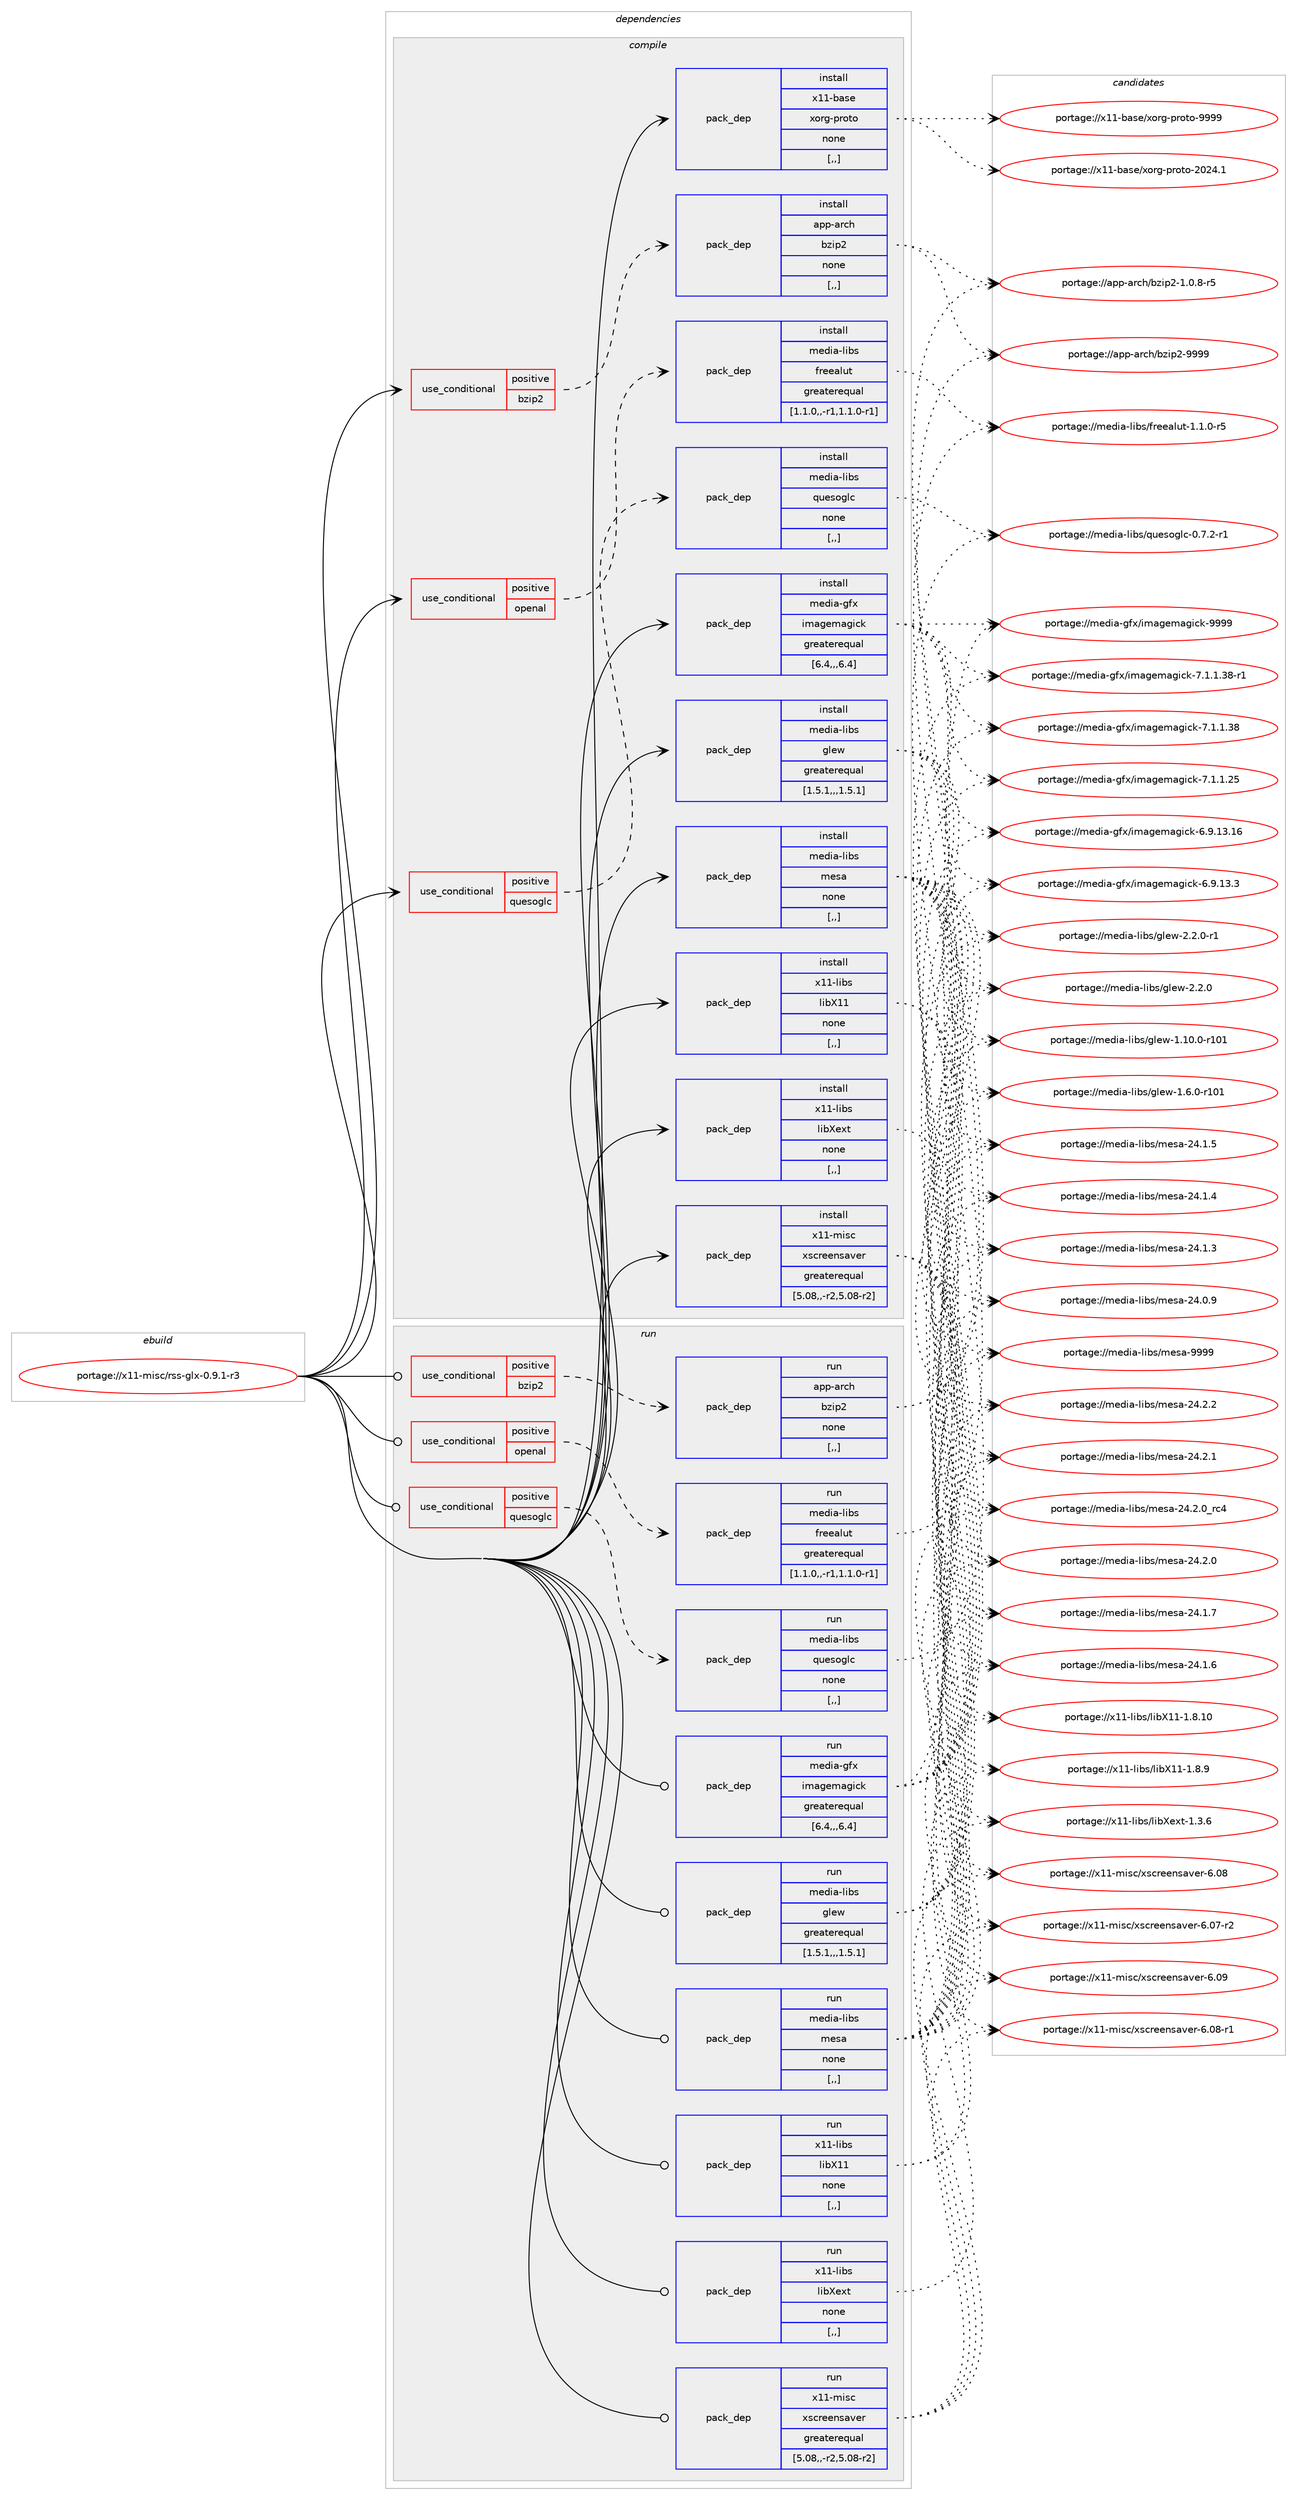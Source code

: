 digraph prolog {

# *************
# Graph options
# *************

newrank=true;
concentrate=true;
compound=true;
graph [rankdir=LR,fontname=Helvetica,fontsize=10,ranksep=1.5];#, ranksep=2.5, nodesep=0.2];
edge  [arrowhead=vee];
node  [fontname=Helvetica,fontsize=10];

# **********
# The ebuild
# **********

subgraph cluster_leftcol {
color=gray;
label=<<i>ebuild</i>>;
id [label="portage://x11-misc/rss-glx-0.9.1-r3", color=red, width=4, href="../x11-misc/rss-glx-0.9.1-r3.svg"];
}

# ****************
# The dependencies
# ****************

subgraph cluster_midcol {
color=gray;
label=<<i>dependencies</i>>;
subgraph cluster_compile {
fillcolor="#eeeeee";
style=filled;
label=<<i>compile</i>>;
subgraph cond257186 {
dependency974671 [label=<<TABLE BORDER="0" CELLBORDER="1" CELLSPACING="0" CELLPADDING="4"><TR><TD ROWSPAN="3" CELLPADDING="10">use_conditional</TD></TR><TR><TD>positive</TD></TR><TR><TD>bzip2</TD></TR></TABLE>>, shape=none, color=red];
subgraph pack710345 {
dependency974672 [label=<<TABLE BORDER="0" CELLBORDER="1" CELLSPACING="0" CELLPADDING="4" WIDTH="220"><TR><TD ROWSPAN="6" CELLPADDING="30">pack_dep</TD></TR><TR><TD WIDTH="110">install</TD></TR><TR><TD>app-arch</TD></TR><TR><TD>bzip2</TD></TR><TR><TD>none</TD></TR><TR><TD>[,,]</TD></TR></TABLE>>, shape=none, color=blue];
}
dependency974671:e -> dependency974672:w [weight=20,style="dashed",arrowhead="vee"];
}
id:e -> dependency974671:w [weight=20,style="solid",arrowhead="vee"];
subgraph cond257187 {
dependency974673 [label=<<TABLE BORDER="0" CELLBORDER="1" CELLSPACING="0" CELLPADDING="4"><TR><TD ROWSPAN="3" CELLPADDING="10">use_conditional</TD></TR><TR><TD>positive</TD></TR><TR><TD>openal</TD></TR></TABLE>>, shape=none, color=red];
subgraph pack710346 {
dependency974674 [label=<<TABLE BORDER="0" CELLBORDER="1" CELLSPACING="0" CELLPADDING="4" WIDTH="220"><TR><TD ROWSPAN="6" CELLPADDING="30">pack_dep</TD></TR><TR><TD WIDTH="110">install</TD></TR><TR><TD>media-libs</TD></TR><TR><TD>freealut</TD></TR><TR><TD>greaterequal</TD></TR><TR><TD>[1.1.0,,-r1,1.1.0-r1]</TD></TR></TABLE>>, shape=none, color=blue];
}
dependency974673:e -> dependency974674:w [weight=20,style="dashed",arrowhead="vee"];
}
id:e -> dependency974673:w [weight=20,style="solid",arrowhead="vee"];
subgraph cond257188 {
dependency974675 [label=<<TABLE BORDER="0" CELLBORDER="1" CELLSPACING="0" CELLPADDING="4"><TR><TD ROWSPAN="3" CELLPADDING="10">use_conditional</TD></TR><TR><TD>positive</TD></TR><TR><TD>quesoglc</TD></TR></TABLE>>, shape=none, color=red];
subgraph pack710347 {
dependency974676 [label=<<TABLE BORDER="0" CELLBORDER="1" CELLSPACING="0" CELLPADDING="4" WIDTH="220"><TR><TD ROWSPAN="6" CELLPADDING="30">pack_dep</TD></TR><TR><TD WIDTH="110">install</TD></TR><TR><TD>media-libs</TD></TR><TR><TD>quesoglc</TD></TR><TR><TD>none</TD></TR><TR><TD>[,,]</TD></TR></TABLE>>, shape=none, color=blue];
}
dependency974675:e -> dependency974676:w [weight=20,style="dashed",arrowhead="vee"];
}
id:e -> dependency974675:w [weight=20,style="solid",arrowhead="vee"];
subgraph pack710348 {
dependency974677 [label=<<TABLE BORDER="0" CELLBORDER="1" CELLSPACING="0" CELLPADDING="4" WIDTH="220"><TR><TD ROWSPAN="6" CELLPADDING="30">pack_dep</TD></TR><TR><TD WIDTH="110">install</TD></TR><TR><TD>media-gfx</TD></TR><TR><TD>imagemagick</TD></TR><TR><TD>greaterequal</TD></TR><TR><TD>[6.4,,,6.4]</TD></TR></TABLE>>, shape=none, color=blue];
}
id:e -> dependency974677:w [weight=20,style="solid",arrowhead="vee"];
subgraph pack710349 {
dependency974678 [label=<<TABLE BORDER="0" CELLBORDER="1" CELLSPACING="0" CELLPADDING="4" WIDTH="220"><TR><TD ROWSPAN="6" CELLPADDING="30">pack_dep</TD></TR><TR><TD WIDTH="110">install</TD></TR><TR><TD>media-libs</TD></TR><TR><TD>glew</TD></TR><TR><TD>greaterequal</TD></TR><TR><TD>[1.5.1,,,1.5.1]</TD></TR></TABLE>>, shape=none, color=blue];
}
id:e -> dependency974678:w [weight=20,style="solid",arrowhead="vee"];
subgraph pack710350 {
dependency974679 [label=<<TABLE BORDER="0" CELLBORDER="1" CELLSPACING="0" CELLPADDING="4" WIDTH="220"><TR><TD ROWSPAN="6" CELLPADDING="30">pack_dep</TD></TR><TR><TD WIDTH="110">install</TD></TR><TR><TD>media-libs</TD></TR><TR><TD>mesa</TD></TR><TR><TD>none</TD></TR><TR><TD>[,,]</TD></TR></TABLE>>, shape=none, color=blue];
}
id:e -> dependency974679:w [weight=20,style="solid",arrowhead="vee"];
subgraph pack710351 {
dependency974680 [label=<<TABLE BORDER="0" CELLBORDER="1" CELLSPACING="0" CELLPADDING="4" WIDTH="220"><TR><TD ROWSPAN="6" CELLPADDING="30">pack_dep</TD></TR><TR><TD WIDTH="110">install</TD></TR><TR><TD>x11-base</TD></TR><TR><TD>xorg-proto</TD></TR><TR><TD>none</TD></TR><TR><TD>[,,]</TD></TR></TABLE>>, shape=none, color=blue];
}
id:e -> dependency974680:w [weight=20,style="solid",arrowhead="vee"];
subgraph pack710352 {
dependency974681 [label=<<TABLE BORDER="0" CELLBORDER="1" CELLSPACING="0" CELLPADDING="4" WIDTH="220"><TR><TD ROWSPAN="6" CELLPADDING="30">pack_dep</TD></TR><TR><TD WIDTH="110">install</TD></TR><TR><TD>x11-libs</TD></TR><TR><TD>libX11</TD></TR><TR><TD>none</TD></TR><TR><TD>[,,]</TD></TR></TABLE>>, shape=none, color=blue];
}
id:e -> dependency974681:w [weight=20,style="solid",arrowhead="vee"];
subgraph pack710353 {
dependency974682 [label=<<TABLE BORDER="0" CELLBORDER="1" CELLSPACING="0" CELLPADDING="4" WIDTH="220"><TR><TD ROWSPAN="6" CELLPADDING="30">pack_dep</TD></TR><TR><TD WIDTH="110">install</TD></TR><TR><TD>x11-libs</TD></TR><TR><TD>libXext</TD></TR><TR><TD>none</TD></TR><TR><TD>[,,]</TD></TR></TABLE>>, shape=none, color=blue];
}
id:e -> dependency974682:w [weight=20,style="solid",arrowhead="vee"];
subgraph pack710354 {
dependency974683 [label=<<TABLE BORDER="0" CELLBORDER="1" CELLSPACING="0" CELLPADDING="4" WIDTH="220"><TR><TD ROWSPAN="6" CELLPADDING="30">pack_dep</TD></TR><TR><TD WIDTH="110">install</TD></TR><TR><TD>x11-misc</TD></TR><TR><TD>xscreensaver</TD></TR><TR><TD>greaterequal</TD></TR><TR><TD>[5.08,,-r2,5.08-r2]</TD></TR></TABLE>>, shape=none, color=blue];
}
id:e -> dependency974683:w [weight=20,style="solid",arrowhead="vee"];
}
subgraph cluster_compileandrun {
fillcolor="#eeeeee";
style=filled;
label=<<i>compile and run</i>>;
}
subgraph cluster_run {
fillcolor="#eeeeee";
style=filled;
label=<<i>run</i>>;
subgraph cond257189 {
dependency974684 [label=<<TABLE BORDER="0" CELLBORDER="1" CELLSPACING="0" CELLPADDING="4"><TR><TD ROWSPAN="3" CELLPADDING="10">use_conditional</TD></TR><TR><TD>positive</TD></TR><TR><TD>bzip2</TD></TR></TABLE>>, shape=none, color=red];
subgraph pack710355 {
dependency974685 [label=<<TABLE BORDER="0" CELLBORDER="1" CELLSPACING="0" CELLPADDING="4" WIDTH="220"><TR><TD ROWSPAN="6" CELLPADDING="30">pack_dep</TD></TR><TR><TD WIDTH="110">run</TD></TR><TR><TD>app-arch</TD></TR><TR><TD>bzip2</TD></TR><TR><TD>none</TD></TR><TR><TD>[,,]</TD></TR></TABLE>>, shape=none, color=blue];
}
dependency974684:e -> dependency974685:w [weight=20,style="dashed",arrowhead="vee"];
}
id:e -> dependency974684:w [weight=20,style="solid",arrowhead="odot"];
subgraph cond257190 {
dependency974686 [label=<<TABLE BORDER="0" CELLBORDER="1" CELLSPACING="0" CELLPADDING="4"><TR><TD ROWSPAN="3" CELLPADDING="10">use_conditional</TD></TR><TR><TD>positive</TD></TR><TR><TD>openal</TD></TR></TABLE>>, shape=none, color=red];
subgraph pack710356 {
dependency974687 [label=<<TABLE BORDER="0" CELLBORDER="1" CELLSPACING="0" CELLPADDING="4" WIDTH="220"><TR><TD ROWSPAN="6" CELLPADDING="30">pack_dep</TD></TR><TR><TD WIDTH="110">run</TD></TR><TR><TD>media-libs</TD></TR><TR><TD>freealut</TD></TR><TR><TD>greaterequal</TD></TR><TR><TD>[1.1.0,,-r1,1.1.0-r1]</TD></TR></TABLE>>, shape=none, color=blue];
}
dependency974686:e -> dependency974687:w [weight=20,style="dashed",arrowhead="vee"];
}
id:e -> dependency974686:w [weight=20,style="solid",arrowhead="odot"];
subgraph cond257191 {
dependency974688 [label=<<TABLE BORDER="0" CELLBORDER="1" CELLSPACING="0" CELLPADDING="4"><TR><TD ROWSPAN="3" CELLPADDING="10">use_conditional</TD></TR><TR><TD>positive</TD></TR><TR><TD>quesoglc</TD></TR></TABLE>>, shape=none, color=red];
subgraph pack710357 {
dependency974689 [label=<<TABLE BORDER="0" CELLBORDER="1" CELLSPACING="0" CELLPADDING="4" WIDTH="220"><TR><TD ROWSPAN="6" CELLPADDING="30">pack_dep</TD></TR><TR><TD WIDTH="110">run</TD></TR><TR><TD>media-libs</TD></TR><TR><TD>quesoglc</TD></TR><TR><TD>none</TD></TR><TR><TD>[,,]</TD></TR></TABLE>>, shape=none, color=blue];
}
dependency974688:e -> dependency974689:w [weight=20,style="dashed",arrowhead="vee"];
}
id:e -> dependency974688:w [weight=20,style="solid",arrowhead="odot"];
subgraph pack710358 {
dependency974690 [label=<<TABLE BORDER="0" CELLBORDER="1" CELLSPACING="0" CELLPADDING="4" WIDTH="220"><TR><TD ROWSPAN="6" CELLPADDING="30">pack_dep</TD></TR><TR><TD WIDTH="110">run</TD></TR><TR><TD>media-gfx</TD></TR><TR><TD>imagemagick</TD></TR><TR><TD>greaterequal</TD></TR><TR><TD>[6.4,,,6.4]</TD></TR></TABLE>>, shape=none, color=blue];
}
id:e -> dependency974690:w [weight=20,style="solid",arrowhead="odot"];
subgraph pack710359 {
dependency974691 [label=<<TABLE BORDER="0" CELLBORDER="1" CELLSPACING="0" CELLPADDING="4" WIDTH="220"><TR><TD ROWSPAN="6" CELLPADDING="30">pack_dep</TD></TR><TR><TD WIDTH="110">run</TD></TR><TR><TD>media-libs</TD></TR><TR><TD>glew</TD></TR><TR><TD>greaterequal</TD></TR><TR><TD>[1.5.1,,,1.5.1]</TD></TR></TABLE>>, shape=none, color=blue];
}
id:e -> dependency974691:w [weight=20,style="solid",arrowhead="odot"];
subgraph pack710360 {
dependency974692 [label=<<TABLE BORDER="0" CELLBORDER="1" CELLSPACING="0" CELLPADDING="4" WIDTH="220"><TR><TD ROWSPAN="6" CELLPADDING="30">pack_dep</TD></TR><TR><TD WIDTH="110">run</TD></TR><TR><TD>media-libs</TD></TR><TR><TD>mesa</TD></TR><TR><TD>none</TD></TR><TR><TD>[,,]</TD></TR></TABLE>>, shape=none, color=blue];
}
id:e -> dependency974692:w [weight=20,style="solid",arrowhead="odot"];
subgraph pack710361 {
dependency974693 [label=<<TABLE BORDER="0" CELLBORDER="1" CELLSPACING="0" CELLPADDING="4" WIDTH="220"><TR><TD ROWSPAN="6" CELLPADDING="30">pack_dep</TD></TR><TR><TD WIDTH="110">run</TD></TR><TR><TD>x11-libs</TD></TR><TR><TD>libX11</TD></TR><TR><TD>none</TD></TR><TR><TD>[,,]</TD></TR></TABLE>>, shape=none, color=blue];
}
id:e -> dependency974693:w [weight=20,style="solid",arrowhead="odot"];
subgraph pack710362 {
dependency974694 [label=<<TABLE BORDER="0" CELLBORDER="1" CELLSPACING="0" CELLPADDING="4" WIDTH="220"><TR><TD ROWSPAN="6" CELLPADDING="30">pack_dep</TD></TR><TR><TD WIDTH="110">run</TD></TR><TR><TD>x11-libs</TD></TR><TR><TD>libXext</TD></TR><TR><TD>none</TD></TR><TR><TD>[,,]</TD></TR></TABLE>>, shape=none, color=blue];
}
id:e -> dependency974694:w [weight=20,style="solid",arrowhead="odot"];
subgraph pack710363 {
dependency974695 [label=<<TABLE BORDER="0" CELLBORDER="1" CELLSPACING="0" CELLPADDING="4" WIDTH="220"><TR><TD ROWSPAN="6" CELLPADDING="30">pack_dep</TD></TR><TR><TD WIDTH="110">run</TD></TR><TR><TD>x11-misc</TD></TR><TR><TD>xscreensaver</TD></TR><TR><TD>greaterequal</TD></TR><TR><TD>[5.08,,-r2,5.08-r2]</TD></TR></TABLE>>, shape=none, color=blue];
}
id:e -> dependency974695:w [weight=20,style="solid",arrowhead="odot"];
}
}

# **************
# The candidates
# **************

subgraph cluster_choices {
rank=same;
color=gray;
label=<<i>candidates</i>>;

subgraph choice710345 {
color=black;
nodesep=1;
choice971121124597114991044798122105112504557575757 [label="portage://app-arch/bzip2-9999", color=red, width=4,href="../app-arch/bzip2-9999.svg"];
choice971121124597114991044798122105112504549464846564511453 [label="portage://app-arch/bzip2-1.0.8-r5", color=red, width=4,href="../app-arch/bzip2-1.0.8-r5.svg"];
dependency974672:e -> choice971121124597114991044798122105112504557575757:w [style=dotted,weight="100"];
dependency974672:e -> choice971121124597114991044798122105112504549464846564511453:w [style=dotted,weight="100"];
}
subgraph choice710346 {
color=black;
nodesep=1;
choice10910110010597451081059811547102114101101971081171164549464946484511453 [label="portage://media-libs/freealut-1.1.0-r5", color=red, width=4,href="../media-libs/freealut-1.1.0-r5.svg"];
dependency974674:e -> choice10910110010597451081059811547102114101101971081171164549464946484511453:w [style=dotted,weight="100"];
}
subgraph choice710347 {
color=black;
nodesep=1;
choice10910110010597451081059811547113117101115111103108994548465546504511449 [label="portage://media-libs/quesoglc-0.7.2-r1", color=red, width=4,href="../media-libs/quesoglc-0.7.2-r1.svg"];
dependency974676:e -> choice10910110010597451081059811547113117101115111103108994548465546504511449:w [style=dotted,weight="100"];
}
subgraph choice710348 {
color=black;
nodesep=1;
choice1091011001059745103102120471051099710310110997103105991074557575757 [label="portage://media-gfx/imagemagick-9999", color=red, width=4,href="../media-gfx/imagemagick-9999.svg"];
choice1091011001059745103102120471051099710310110997103105991074555464946494651564511449 [label="portage://media-gfx/imagemagick-7.1.1.38-r1", color=red, width=4,href="../media-gfx/imagemagick-7.1.1.38-r1.svg"];
choice109101100105974510310212047105109971031011099710310599107455546494649465156 [label="portage://media-gfx/imagemagick-7.1.1.38", color=red, width=4,href="../media-gfx/imagemagick-7.1.1.38.svg"];
choice109101100105974510310212047105109971031011099710310599107455546494649465053 [label="portage://media-gfx/imagemagick-7.1.1.25", color=red, width=4,href="../media-gfx/imagemagick-7.1.1.25.svg"];
choice10910110010597451031021204710510997103101109971031059910745544657464951464954 [label="portage://media-gfx/imagemagick-6.9.13.16", color=red, width=4,href="../media-gfx/imagemagick-6.9.13.16.svg"];
choice109101100105974510310212047105109971031011099710310599107455446574649514651 [label="portage://media-gfx/imagemagick-6.9.13.3", color=red, width=4,href="../media-gfx/imagemagick-6.9.13.3.svg"];
dependency974677:e -> choice1091011001059745103102120471051099710310110997103105991074557575757:w [style=dotted,weight="100"];
dependency974677:e -> choice1091011001059745103102120471051099710310110997103105991074555464946494651564511449:w [style=dotted,weight="100"];
dependency974677:e -> choice109101100105974510310212047105109971031011099710310599107455546494649465156:w [style=dotted,weight="100"];
dependency974677:e -> choice109101100105974510310212047105109971031011099710310599107455546494649465053:w [style=dotted,weight="100"];
dependency974677:e -> choice10910110010597451031021204710510997103101109971031059910745544657464951464954:w [style=dotted,weight="100"];
dependency974677:e -> choice109101100105974510310212047105109971031011099710310599107455446574649514651:w [style=dotted,weight="100"];
}
subgraph choice710349 {
color=black;
nodesep=1;
choice109101100105974510810598115471031081011194550465046484511449 [label="portage://media-libs/glew-2.2.0-r1", color=red, width=4,href="../media-libs/glew-2.2.0-r1.svg"];
choice10910110010597451081059811547103108101119455046504648 [label="portage://media-libs/glew-2.2.0", color=red, width=4,href="../media-libs/glew-2.2.0.svg"];
choice109101100105974510810598115471031081011194549464948464845114494849 [label="portage://media-libs/glew-1.10.0-r101", color=red, width=4,href="../media-libs/glew-1.10.0-r101.svg"];
choice1091011001059745108105981154710310810111945494654464845114494849 [label="portage://media-libs/glew-1.6.0-r101", color=red, width=4,href="../media-libs/glew-1.6.0-r101.svg"];
dependency974678:e -> choice109101100105974510810598115471031081011194550465046484511449:w [style=dotted,weight="100"];
dependency974678:e -> choice10910110010597451081059811547103108101119455046504648:w [style=dotted,weight="100"];
dependency974678:e -> choice109101100105974510810598115471031081011194549464948464845114494849:w [style=dotted,weight="100"];
dependency974678:e -> choice1091011001059745108105981154710310810111945494654464845114494849:w [style=dotted,weight="100"];
}
subgraph choice710350 {
color=black;
nodesep=1;
choice10910110010597451081059811547109101115974557575757 [label="portage://media-libs/mesa-9999", color=red, width=4,href="../media-libs/mesa-9999.svg"];
choice109101100105974510810598115471091011159745505246504650 [label="portage://media-libs/mesa-24.2.2", color=red, width=4,href="../media-libs/mesa-24.2.2.svg"];
choice109101100105974510810598115471091011159745505246504649 [label="portage://media-libs/mesa-24.2.1", color=red, width=4,href="../media-libs/mesa-24.2.1.svg"];
choice109101100105974510810598115471091011159745505246504648951149952 [label="portage://media-libs/mesa-24.2.0_rc4", color=red, width=4,href="../media-libs/mesa-24.2.0_rc4.svg"];
choice109101100105974510810598115471091011159745505246504648 [label="portage://media-libs/mesa-24.2.0", color=red, width=4,href="../media-libs/mesa-24.2.0.svg"];
choice109101100105974510810598115471091011159745505246494655 [label="portage://media-libs/mesa-24.1.7", color=red, width=4,href="../media-libs/mesa-24.1.7.svg"];
choice109101100105974510810598115471091011159745505246494654 [label="portage://media-libs/mesa-24.1.6", color=red, width=4,href="../media-libs/mesa-24.1.6.svg"];
choice109101100105974510810598115471091011159745505246494653 [label="portage://media-libs/mesa-24.1.5", color=red, width=4,href="../media-libs/mesa-24.1.5.svg"];
choice109101100105974510810598115471091011159745505246494652 [label="portage://media-libs/mesa-24.1.4", color=red, width=4,href="../media-libs/mesa-24.1.4.svg"];
choice109101100105974510810598115471091011159745505246494651 [label="portage://media-libs/mesa-24.1.3", color=red, width=4,href="../media-libs/mesa-24.1.3.svg"];
choice109101100105974510810598115471091011159745505246484657 [label="portage://media-libs/mesa-24.0.9", color=red, width=4,href="../media-libs/mesa-24.0.9.svg"];
dependency974679:e -> choice10910110010597451081059811547109101115974557575757:w [style=dotted,weight="100"];
dependency974679:e -> choice109101100105974510810598115471091011159745505246504650:w [style=dotted,weight="100"];
dependency974679:e -> choice109101100105974510810598115471091011159745505246504649:w [style=dotted,weight="100"];
dependency974679:e -> choice109101100105974510810598115471091011159745505246504648951149952:w [style=dotted,weight="100"];
dependency974679:e -> choice109101100105974510810598115471091011159745505246504648:w [style=dotted,weight="100"];
dependency974679:e -> choice109101100105974510810598115471091011159745505246494655:w [style=dotted,weight="100"];
dependency974679:e -> choice109101100105974510810598115471091011159745505246494654:w [style=dotted,weight="100"];
dependency974679:e -> choice109101100105974510810598115471091011159745505246494653:w [style=dotted,weight="100"];
dependency974679:e -> choice109101100105974510810598115471091011159745505246494652:w [style=dotted,weight="100"];
dependency974679:e -> choice109101100105974510810598115471091011159745505246494651:w [style=dotted,weight="100"];
dependency974679:e -> choice109101100105974510810598115471091011159745505246484657:w [style=dotted,weight="100"];
}
subgraph choice710351 {
color=black;
nodesep=1;
choice120494945989711510147120111114103451121141111161114557575757 [label="portage://x11-base/xorg-proto-9999", color=red, width=4,href="../x11-base/xorg-proto-9999.svg"];
choice1204949459897115101471201111141034511211411111611145504850524649 [label="portage://x11-base/xorg-proto-2024.1", color=red, width=4,href="../x11-base/xorg-proto-2024.1.svg"];
dependency974680:e -> choice120494945989711510147120111114103451121141111161114557575757:w [style=dotted,weight="100"];
dependency974680:e -> choice1204949459897115101471201111141034511211411111611145504850524649:w [style=dotted,weight="100"];
}
subgraph choice710352 {
color=black;
nodesep=1;
choice12049494510810598115471081059888494945494656464948 [label="portage://x11-libs/libX11-1.8.10", color=red, width=4,href="../x11-libs/libX11-1.8.10.svg"];
choice120494945108105981154710810598884949454946564657 [label="portage://x11-libs/libX11-1.8.9", color=red, width=4,href="../x11-libs/libX11-1.8.9.svg"];
dependency974681:e -> choice12049494510810598115471081059888494945494656464948:w [style=dotted,weight="100"];
dependency974681:e -> choice120494945108105981154710810598884949454946564657:w [style=dotted,weight="100"];
}
subgraph choice710353 {
color=black;
nodesep=1;
choice12049494510810598115471081059888101120116454946514654 [label="portage://x11-libs/libXext-1.3.6", color=red, width=4,href="../x11-libs/libXext-1.3.6.svg"];
dependency974682:e -> choice12049494510810598115471081059888101120116454946514654:w [style=dotted,weight="100"];
}
subgraph choice710354 {
color=black;
nodesep=1;
choice120494945109105115994712011599114101101110115971181011144554464857 [label="portage://x11-misc/xscreensaver-6.09", color=red, width=4,href="../x11-misc/xscreensaver-6.09.svg"];
choice1204949451091051159947120115991141011011101159711810111445544648564511449 [label="portage://x11-misc/xscreensaver-6.08-r1", color=red, width=4,href="../x11-misc/xscreensaver-6.08-r1.svg"];
choice120494945109105115994712011599114101101110115971181011144554464856 [label="portage://x11-misc/xscreensaver-6.08", color=red, width=4,href="../x11-misc/xscreensaver-6.08.svg"];
choice1204949451091051159947120115991141011011101159711810111445544648554511450 [label="portage://x11-misc/xscreensaver-6.07-r2", color=red, width=4,href="../x11-misc/xscreensaver-6.07-r2.svg"];
dependency974683:e -> choice120494945109105115994712011599114101101110115971181011144554464857:w [style=dotted,weight="100"];
dependency974683:e -> choice1204949451091051159947120115991141011011101159711810111445544648564511449:w [style=dotted,weight="100"];
dependency974683:e -> choice120494945109105115994712011599114101101110115971181011144554464856:w [style=dotted,weight="100"];
dependency974683:e -> choice1204949451091051159947120115991141011011101159711810111445544648554511450:w [style=dotted,weight="100"];
}
subgraph choice710355 {
color=black;
nodesep=1;
choice971121124597114991044798122105112504557575757 [label="portage://app-arch/bzip2-9999", color=red, width=4,href="../app-arch/bzip2-9999.svg"];
choice971121124597114991044798122105112504549464846564511453 [label="portage://app-arch/bzip2-1.0.8-r5", color=red, width=4,href="../app-arch/bzip2-1.0.8-r5.svg"];
dependency974685:e -> choice971121124597114991044798122105112504557575757:w [style=dotted,weight="100"];
dependency974685:e -> choice971121124597114991044798122105112504549464846564511453:w [style=dotted,weight="100"];
}
subgraph choice710356 {
color=black;
nodesep=1;
choice10910110010597451081059811547102114101101971081171164549464946484511453 [label="portage://media-libs/freealut-1.1.0-r5", color=red, width=4,href="../media-libs/freealut-1.1.0-r5.svg"];
dependency974687:e -> choice10910110010597451081059811547102114101101971081171164549464946484511453:w [style=dotted,weight="100"];
}
subgraph choice710357 {
color=black;
nodesep=1;
choice10910110010597451081059811547113117101115111103108994548465546504511449 [label="portage://media-libs/quesoglc-0.7.2-r1", color=red, width=4,href="../media-libs/quesoglc-0.7.2-r1.svg"];
dependency974689:e -> choice10910110010597451081059811547113117101115111103108994548465546504511449:w [style=dotted,weight="100"];
}
subgraph choice710358 {
color=black;
nodesep=1;
choice1091011001059745103102120471051099710310110997103105991074557575757 [label="portage://media-gfx/imagemagick-9999", color=red, width=4,href="../media-gfx/imagemagick-9999.svg"];
choice1091011001059745103102120471051099710310110997103105991074555464946494651564511449 [label="portage://media-gfx/imagemagick-7.1.1.38-r1", color=red, width=4,href="../media-gfx/imagemagick-7.1.1.38-r1.svg"];
choice109101100105974510310212047105109971031011099710310599107455546494649465156 [label="portage://media-gfx/imagemagick-7.1.1.38", color=red, width=4,href="../media-gfx/imagemagick-7.1.1.38.svg"];
choice109101100105974510310212047105109971031011099710310599107455546494649465053 [label="portage://media-gfx/imagemagick-7.1.1.25", color=red, width=4,href="../media-gfx/imagemagick-7.1.1.25.svg"];
choice10910110010597451031021204710510997103101109971031059910745544657464951464954 [label="portage://media-gfx/imagemagick-6.9.13.16", color=red, width=4,href="../media-gfx/imagemagick-6.9.13.16.svg"];
choice109101100105974510310212047105109971031011099710310599107455446574649514651 [label="portage://media-gfx/imagemagick-6.9.13.3", color=red, width=4,href="../media-gfx/imagemagick-6.9.13.3.svg"];
dependency974690:e -> choice1091011001059745103102120471051099710310110997103105991074557575757:w [style=dotted,weight="100"];
dependency974690:e -> choice1091011001059745103102120471051099710310110997103105991074555464946494651564511449:w [style=dotted,weight="100"];
dependency974690:e -> choice109101100105974510310212047105109971031011099710310599107455546494649465156:w [style=dotted,weight="100"];
dependency974690:e -> choice109101100105974510310212047105109971031011099710310599107455546494649465053:w [style=dotted,weight="100"];
dependency974690:e -> choice10910110010597451031021204710510997103101109971031059910745544657464951464954:w [style=dotted,weight="100"];
dependency974690:e -> choice109101100105974510310212047105109971031011099710310599107455446574649514651:w [style=dotted,weight="100"];
}
subgraph choice710359 {
color=black;
nodesep=1;
choice109101100105974510810598115471031081011194550465046484511449 [label="portage://media-libs/glew-2.2.0-r1", color=red, width=4,href="../media-libs/glew-2.2.0-r1.svg"];
choice10910110010597451081059811547103108101119455046504648 [label="portage://media-libs/glew-2.2.0", color=red, width=4,href="../media-libs/glew-2.2.0.svg"];
choice109101100105974510810598115471031081011194549464948464845114494849 [label="portage://media-libs/glew-1.10.0-r101", color=red, width=4,href="../media-libs/glew-1.10.0-r101.svg"];
choice1091011001059745108105981154710310810111945494654464845114494849 [label="portage://media-libs/glew-1.6.0-r101", color=red, width=4,href="../media-libs/glew-1.6.0-r101.svg"];
dependency974691:e -> choice109101100105974510810598115471031081011194550465046484511449:w [style=dotted,weight="100"];
dependency974691:e -> choice10910110010597451081059811547103108101119455046504648:w [style=dotted,weight="100"];
dependency974691:e -> choice109101100105974510810598115471031081011194549464948464845114494849:w [style=dotted,weight="100"];
dependency974691:e -> choice1091011001059745108105981154710310810111945494654464845114494849:w [style=dotted,weight="100"];
}
subgraph choice710360 {
color=black;
nodesep=1;
choice10910110010597451081059811547109101115974557575757 [label="portage://media-libs/mesa-9999", color=red, width=4,href="../media-libs/mesa-9999.svg"];
choice109101100105974510810598115471091011159745505246504650 [label="portage://media-libs/mesa-24.2.2", color=red, width=4,href="../media-libs/mesa-24.2.2.svg"];
choice109101100105974510810598115471091011159745505246504649 [label="portage://media-libs/mesa-24.2.1", color=red, width=4,href="../media-libs/mesa-24.2.1.svg"];
choice109101100105974510810598115471091011159745505246504648951149952 [label="portage://media-libs/mesa-24.2.0_rc4", color=red, width=4,href="../media-libs/mesa-24.2.0_rc4.svg"];
choice109101100105974510810598115471091011159745505246504648 [label="portage://media-libs/mesa-24.2.0", color=red, width=4,href="../media-libs/mesa-24.2.0.svg"];
choice109101100105974510810598115471091011159745505246494655 [label="portage://media-libs/mesa-24.1.7", color=red, width=4,href="../media-libs/mesa-24.1.7.svg"];
choice109101100105974510810598115471091011159745505246494654 [label="portage://media-libs/mesa-24.1.6", color=red, width=4,href="../media-libs/mesa-24.1.6.svg"];
choice109101100105974510810598115471091011159745505246494653 [label="portage://media-libs/mesa-24.1.5", color=red, width=4,href="../media-libs/mesa-24.1.5.svg"];
choice109101100105974510810598115471091011159745505246494652 [label="portage://media-libs/mesa-24.1.4", color=red, width=4,href="../media-libs/mesa-24.1.4.svg"];
choice109101100105974510810598115471091011159745505246494651 [label="portage://media-libs/mesa-24.1.3", color=red, width=4,href="../media-libs/mesa-24.1.3.svg"];
choice109101100105974510810598115471091011159745505246484657 [label="portage://media-libs/mesa-24.0.9", color=red, width=4,href="../media-libs/mesa-24.0.9.svg"];
dependency974692:e -> choice10910110010597451081059811547109101115974557575757:w [style=dotted,weight="100"];
dependency974692:e -> choice109101100105974510810598115471091011159745505246504650:w [style=dotted,weight="100"];
dependency974692:e -> choice109101100105974510810598115471091011159745505246504649:w [style=dotted,weight="100"];
dependency974692:e -> choice109101100105974510810598115471091011159745505246504648951149952:w [style=dotted,weight="100"];
dependency974692:e -> choice109101100105974510810598115471091011159745505246504648:w [style=dotted,weight="100"];
dependency974692:e -> choice109101100105974510810598115471091011159745505246494655:w [style=dotted,weight="100"];
dependency974692:e -> choice109101100105974510810598115471091011159745505246494654:w [style=dotted,weight="100"];
dependency974692:e -> choice109101100105974510810598115471091011159745505246494653:w [style=dotted,weight="100"];
dependency974692:e -> choice109101100105974510810598115471091011159745505246494652:w [style=dotted,weight="100"];
dependency974692:e -> choice109101100105974510810598115471091011159745505246494651:w [style=dotted,weight="100"];
dependency974692:e -> choice109101100105974510810598115471091011159745505246484657:w [style=dotted,weight="100"];
}
subgraph choice710361 {
color=black;
nodesep=1;
choice12049494510810598115471081059888494945494656464948 [label="portage://x11-libs/libX11-1.8.10", color=red, width=4,href="../x11-libs/libX11-1.8.10.svg"];
choice120494945108105981154710810598884949454946564657 [label="portage://x11-libs/libX11-1.8.9", color=red, width=4,href="../x11-libs/libX11-1.8.9.svg"];
dependency974693:e -> choice12049494510810598115471081059888494945494656464948:w [style=dotted,weight="100"];
dependency974693:e -> choice120494945108105981154710810598884949454946564657:w [style=dotted,weight="100"];
}
subgraph choice710362 {
color=black;
nodesep=1;
choice12049494510810598115471081059888101120116454946514654 [label="portage://x11-libs/libXext-1.3.6", color=red, width=4,href="../x11-libs/libXext-1.3.6.svg"];
dependency974694:e -> choice12049494510810598115471081059888101120116454946514654:w [style=dotted,weight="100"];
}
subgraph choice710363 {
color=black;
nodesep=1;
choice120494945109105115994712011599114101101110115971181011144554464857 [label="portage://x11-misc/xscreensaver-6.09", color=red, width=4,href="../x11-misc/xscreensaver-6.09.svg"];
choice1204949451091051159947120115991141011011101159711810111445544648564511449 [label="portage://x11-misc/xscreensaver-6.08-r1", color=red, width=4,href="../x11-misc/xscreensaver-6.08-r1.svg"];
choice120494945109105115994712011599114101101110115971181011144554464856 [label="portage://x11-misc/xscreensaver-6.08", color=red, width=4,href="../x11-misc/xscreensaver-6.08.svg"];
choice1204949451091051159947120115991141011011101159711810111445544648554511450 [label="portage://x11-misc/xscreensaver-6.07-r2", color=red, width=4,href="../x11-misc/xscreensaver-6.07-r2.svg"];
dependency974695:e -> choice120494945109105115994712011599114101101110115971181011144554464857:w [style=dotted,weight="100"];
dependency974695:e -> choice1204949451091051159947120115991141011011101159711810111445544648564511449:w [style=dotted,weight="100"];
dependency974695:e -> choice120494945109105115994712011599114101101110115971181011144554464856:w [style=dotted,weight="100"];
dependency974695:e -> choice1204949451091051159947120115991141011011101159711810111445544648554511450:w [style=dotted,weight="100"];
}
}

}
